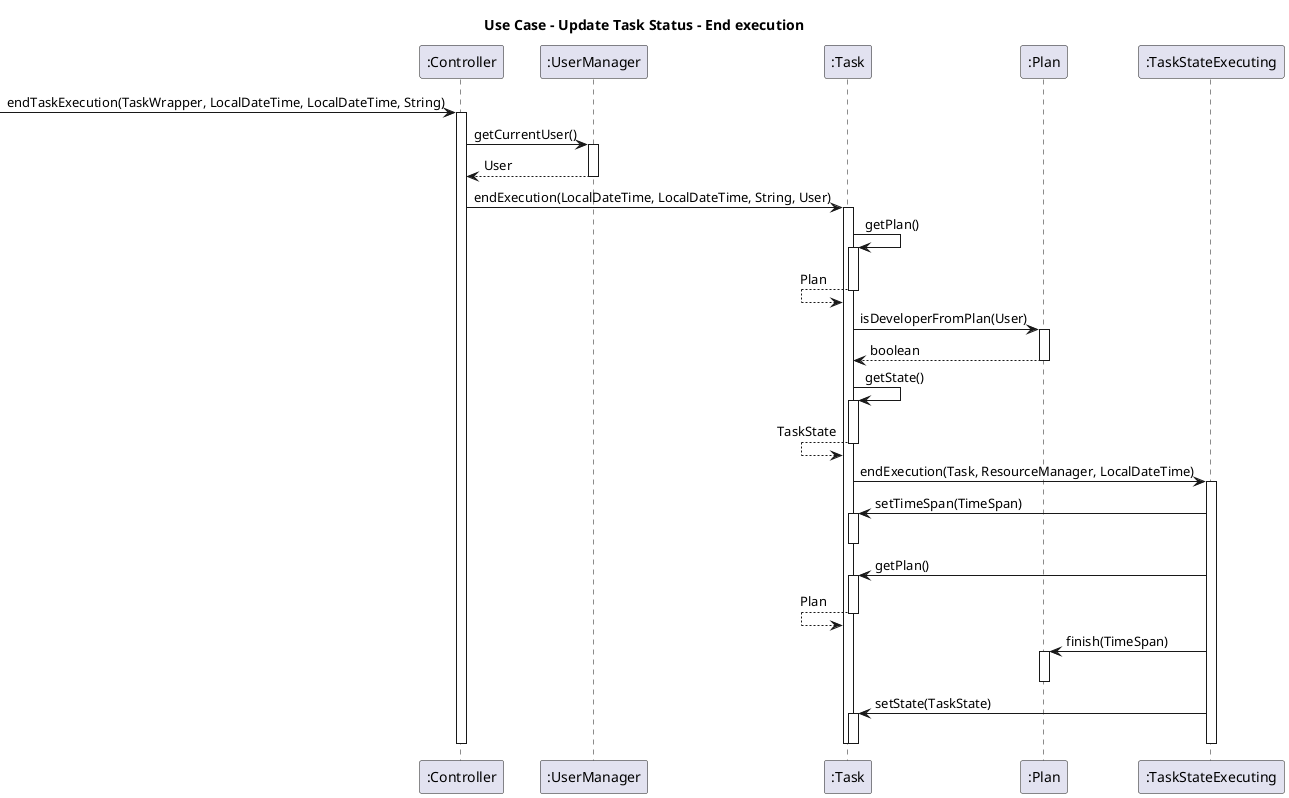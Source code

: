 @startuml

title "Use Case - Update Task Status - End execution"

-> ":Controller": endTaskExecution(TaskWrapper, LocalDateTime, LocalDateTime, String)
activate ":Controller"

":Controller" -> ":UserManager": getCurrentUser()
activate ":UserManager"
":Controller" <-- ":UserManager": User
deactivate ":UserManager"

":Controller" -> ":Task": endExecution(LocalDateTime, LocalDateTime, String, User)
activate ":Task"

":Task" -> ":Task": getPlan()
activate ":Task"
":Task" <-- ":Task": Plan
deactivate ":Task"

":Task" -> ":Plan": isDeveloperFromPlan(User)
activate ":Plan"
":Task" <-- ":Plan": boolean
deactivate ":Plan"

":Task" -> ":Task": getState()
activate ":Task"
":Task" <-- ":Task": TaskState
deactivate ":Task"

":Task" -> ":TaskStateExecuting": endExecution(Task, ResourceManager, LocalDateTime)
activate ":TaskStateExecuting"

":TaskStateExecuting" -> ":Task": setTimeSpan(TimeSpan)
activate ":Task"
deactivate ":Task"

":TaskStateExecuting" -> ":Task": getPlan()
activate ":Task"
":Task" <-- ":Task": Plan
deactivate ":Task"

":TaskStateExecuting" -> ":Plan": finish(TimeSpan)
activate ":Plan"
deactivate ":Plan"

":TaskStateExecuting" -> ":Task": setState(TaskState)
activate ":Task"
deactivate ":Task"

deactivate ":TaskStateExecuting"

deactivate ":Task"

deactivate ":Controller"

@enduml
